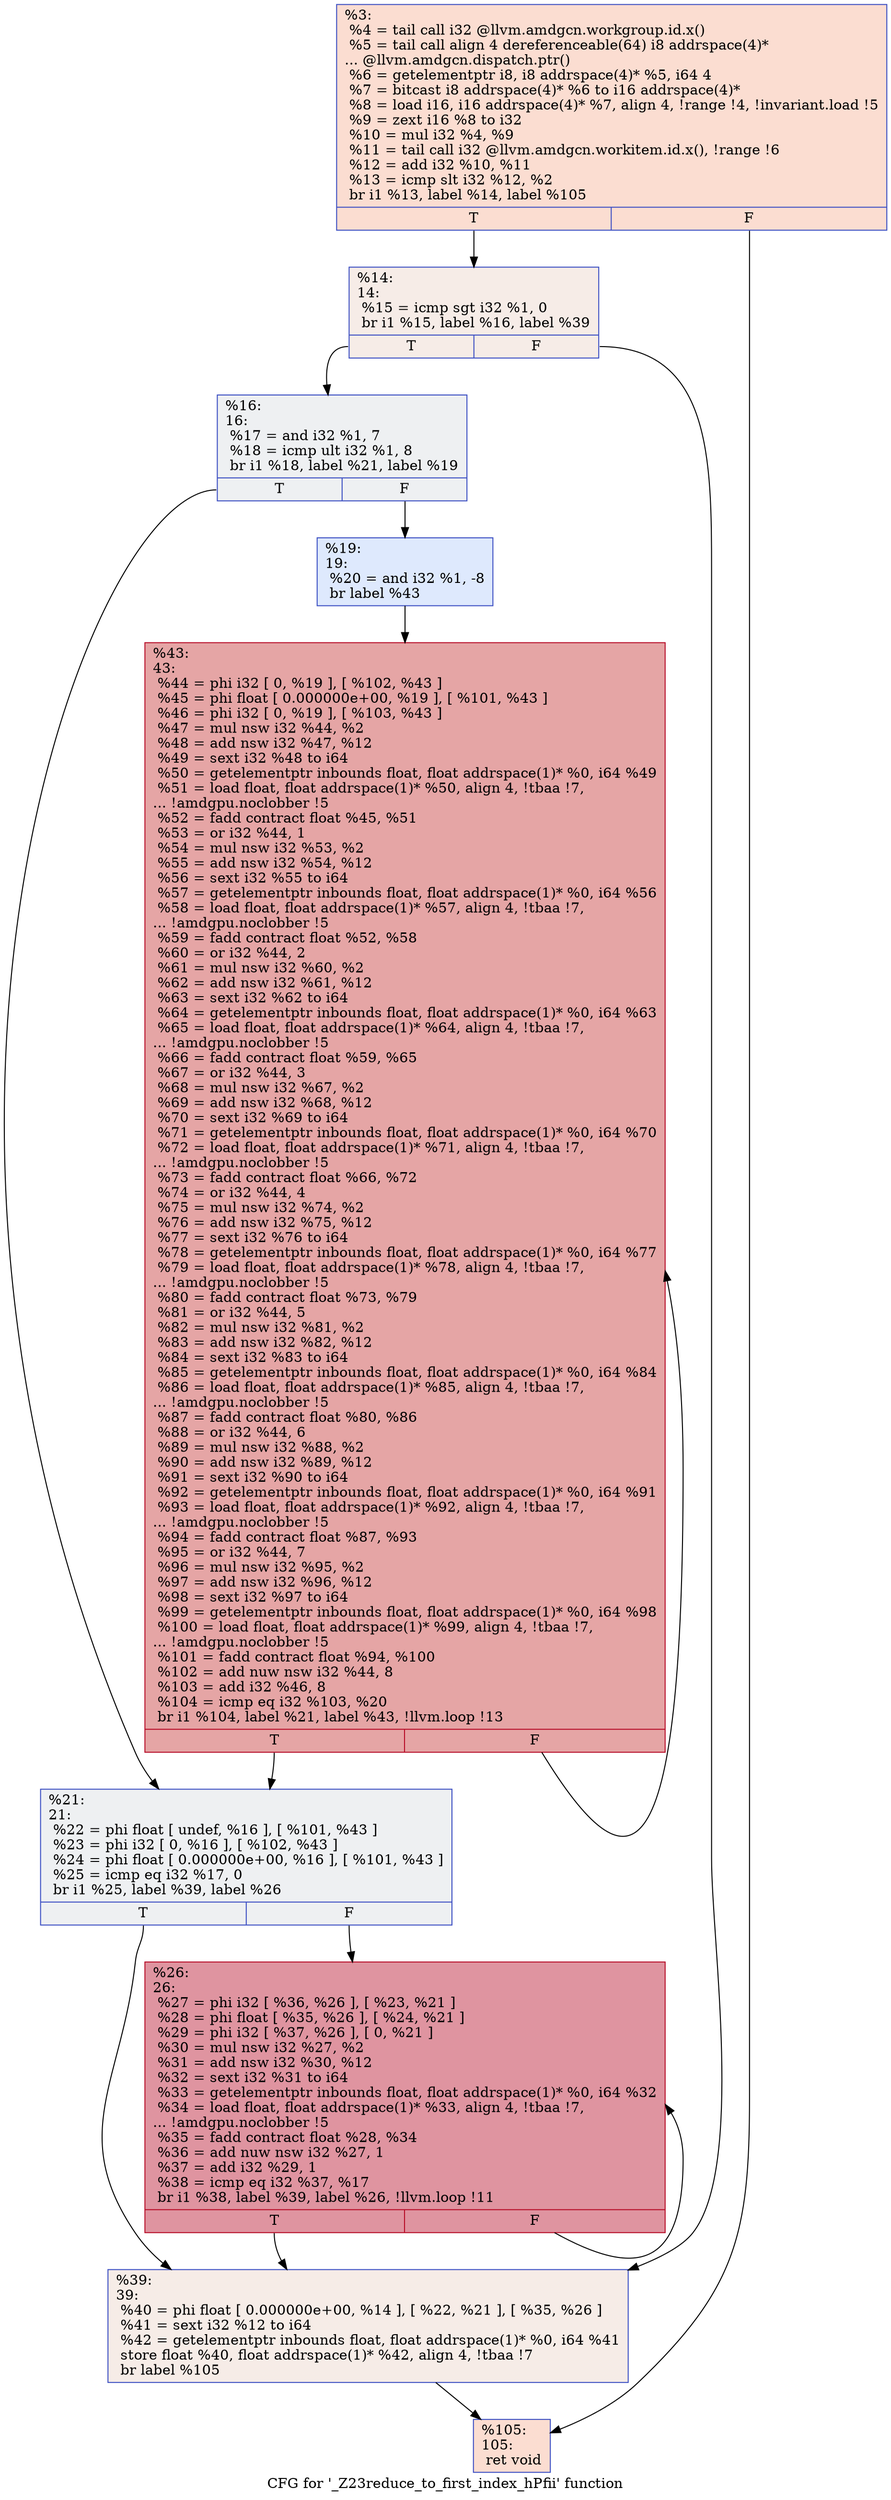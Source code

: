 digraph "CFG for '_Z23reduce_to_first_index_hPfii' function" {
	label="CFG for '_Z23reduce_to_first_index_hPfii' function";

	Node0x5f60f60 [shape=record,color="#3d50c3ff", style=filled, fillcolor="#f7b39670",label="{%3:\l  %4 = tail call i32 @llvm.amdgcn.workgroup.id.x()\l  %5 = tail call align 4 dereferenceable(64) i8 addrspace(4)*\l... @llvm.amdgcn.dispatch.ptr()\l  %6 = getelementptr i8, i8 addrspace(4)* %5, i64 4\l  %7 = bitcast i8 addrspace(4)* %6 to i16 addrspace(4)*\l  %8 = load i16, i16 addrspace(4)* %7, align 4, !range !4, !invariant.load !5\l  %9 = zext i16 %8 to i32\l  %10 = mul i32 %4, %9\l  %11 = tail call i32 @llvm.amdgcn.workitem.id.x(), !range !6\l  %12 = add i32 %10, %11\l  %13 = icmp slt i32 %12, %2\l  br i1 %13, label %14, label %105\l|{<s0>T|<s1>F}}"];
	Node0x5f60f60:s0 -> Node0x5f62e30;
	Node0x5f60f60:s1 -> Node0x5f62ec0;
	Node0x5f62e30 [shape=record,color="#3d50c3ff", style=filled, fillcolor="#ead5c970",label="{%14:\l14:                                               \l  %15 = icmp sgt i32 %1, 0\l  br i1 %15, label %16, label %39\l|{<s0>T|<s1>F}}"];
	Node0x5f62e30:s0 -> Node0x5f63090;
	Node0x5f62e30:s1 -> Node0x5f630e0;
	Node0x5f63090 [shape=record,color="#3d50c3ff", style=filled, fillcolor="#d9dce170",label="{%16:\l16:                                               \l  %17 = and i32 %1, 7\l  %18 = icmp ult i32 %1, 8\l  br i1 %18, label %21, label %19\l|{<s0>T|<s1>F}}"];
	Node0x5f63090:s0 -> Node0x5f63450;
	Node0x5f63090:s1 -> Node0x5f634a0;
	Node0x5f634a0 [shape=record,color="#3d50c3ff", style=filled, fillcolor="#b5cdfa70",label="{%19:\l19:                                               \l  %20 = and i32 %1, -8\l  br label %43\l}"];
	Node0x5f634a0 -> Node0x5f63670;
	Node0x5f63450 [shape=record,color="#3d50c3ff", style=filled, fillcolor="#d9dce170",label="{%21:\l21:                                               \l  %22 = phi float [ undef, %16 ], [ %101, %43 ]\l  %23 = phi i32 [ 0, %16 ], [ %102, %43 ]\l  %24 = phi float [ 0.000000e+00, %16 ], [ %101, %43 ]\l  %25 = icmp eq i32 %17, 0\l  br i1 %25, label %39, label %26\l|{<s0>T|<s1>F}}"];
	Node0x5f63450:s0 -> Node0x5f630e0;
	Node0x5f63450:s1 -> Node0x5f648e0;
	Node0x5f648e0 [shape=record,color="#b70d28ff", style=filled, fillcolor="#b70d2870",label="{%26:\l26:                                               \l  %27 = phi i32 [ %36, %26 ], [ %23, %21 ]\l  %28 = phi float [ %35, %26 ], [ %24, %21 ]\l  %29 = phi i32 [ %37, %26 ], [ 0, %21 ]\l  %30 = mul nsw i32 %27, %2\l  %31 = add nsw i32 %30, %12\l  %32 = sext i32 %31 to i64\l  %33 = getelementptr inbounds float, float addrspace(1)* %0, i64 %32\l  %34 = load float, float addrspace(1)* %33, align 4, !tbaa !7,\l... !amdgpu.noclobber !5\l  %35 = fadd contract float %28, %34\l  %36 = add nuw nsw i32 %27, 1\l  %37 = add i32 %29, 1\l  %38 = icmp eq i32 %37, %17\l  br i1 %38, label %39, label %26, !llvm.loop !11\l|{<s0>T|<s1>F}}"];
	Node0x5f648e0:s0 -> Node0x5f630e0;
	Node0x5f648e0:s1 -> Node0x5f648e0;
	Node0x5f630e0 [shape=record,color="#3d50c3ff", style=filled, fillcolor="#ead5c970",label="{%39:\l39:                                               \l  %40 = phi float [ 0.000000e+00, %14 ], [ %22, %21 ], [ %35, %26 ]\l  %41 = sext i32 %12 to i64\l  %42 = getelementptr inbounds float, float addrspace(1)* %0, i64 %41\l  store float %40, float addrspace(1)* %42, align 4, !tbaa !7\l  br label %105\l}"];
	Node0x5f630e0 -> Node0x5f62ec0;
	Node0x5f63670 [shape=record,color="#b70d28ff", style=filled, fillcolor="#c5333470",label="{%43:\l43:                                               \l  %44 = phi i32 [ 0, %19 ], [ %102, %43 ]\l  %45 = phi float [ 0.000000e+00, %19 ], [ %101, %43 ]\l  %46 = phi i32 [ 0, %19 ], [ %103, %43 ]\l  %47 = mul nsw i32 %44, %2\l  %48 = add nsw i32 %47, %12\l  %49 = sext i32 %48 to i64\l  %50 = getelementptr inbounds float, float addrspace(1)* %0, i64 %49\l  %51 = load float, float addrspace(1)* %50, align 4, !tbaa !7,\l... !amdgpu.noclobber !5\l  %52 = fadd contract float %45, %51\l  %53 = or i32 %44, 1\l  %54 = mul nsw i32 %53, %2\l  %55 = add nsw i32 %54, %12\l  %56 = sext i32 %55 to i64\l  %57 = getelementptr inbounds float, float addrspace(1)* %0, i64 %56\l  %58 = load float, float addrspace(1)* %57, align 4, !tbaa !7,\l... !amdgpu.noclobber !5\l  %59 = fadd contract float %52, %58\l  %60 = or i32 %44, 2\l  %61 = mul nsw i32 %60, %2\l  %62 = add nsw i32 %61, %12\l  %63 = sext i32 %62 to i64\l  %64 = getelementptr inbounds float, float addrspace(1)* %0, i64 %63\l  %65 = load float, float addrspace(1)* %64, align 4, !tbaa !7,\l... !amdgpu.noclobber !5\l  %66 = fadd contract float %59, %65\l  %67 = or i32 %44, 3\l  %68 = mul nsw i32 %67, %2\l  %69 = add nsw i32 %68, %12\l  %70 = sext i32 %69 to i64\l  %71 = getelementptr inbounds float, float addrspace(1)* %0, i64 %70\l  %72 = load float, float addrspace(1)* %71, align 4, !tbaa !7,\l... !amdgpu.noclobber !5\l  %73 = fadd contract float %66, %72\l  %74 = or i32 %44, 4\l  %75 = mul nsw i32 %74, %2\l  %76 = add nsw i32 %75, %12\l  %77 = sext i32 %76 to i64\l  %78 = getelementptr inbounds float, float addrspace(1)* %0, i64 %77\l  %79 = load float, float addrspace(1)* %78, align 4, !tbaa !7,\l... !amdgpu.noclobber !5\l  %80 = fadd contract float %73, %79\l  %81 = or i32 %44, 5\l  %82 = mul nsw i32 %81, %2\l  %83 = add nsw i32 %82, %12\l  %84 = sext i32 %83 to i64\l  %85 = getelementptr inbounds float, float addrspace(1)* %0, i64 %84\l  %86 = load float, float addrspace(1)* %85, align 4, !tbaa !7,\l... !amdgpu.noclobber !5\l  %87 = fadd contract float %80, %86\l  %88 = or i32 %44, 6\l  %89 = mul nsw i32 %88, %2\l  %90 = add nsw i32 %89, %12\l  %91 = sext i32 %90 to i64\l  %92 = getelementptr inbounds float, float addrspace(1)* %0, i64 %91\l  %93 = load float, float addrspace(1)* %92, align 4, !tbaa !7,\l... !amdgpu.noclobber !5\l  %94 = fadd contract float %87, %93\l  %95 = or i32 %44, 7\l  %96 = mul nsw i32 %95, %2\l  %97 = add nsw i32 %96, %12\l  %98 = sext i32 %97 to i64\l  %99 = getelementptr inbounds float, float addrspace(1)* %0, i64 %98\l  %100 = load float, float addrspace(1)* %99, align 4, !tbaa !7,\l... !amdgpu.noclobber !5\l  %101 = fadd contract float %94, %100\l  %102 = add nuw nsw i32 %44, 8\l  %103 = add i32 %46, 8\l  %104 = icmp eq i32 %103, %20\l  br i1 %104, label %21, label %43, !llvm.loop !13\l|{<s0>T|<s1>F}}"];
	Node0x5f63670:s0 -> Node0x5f63450;
	Node0x5f63670:s1 -> Node0x5f63670;
	Node0x5f62ec0 [shape=record,color="#3d50c3ff", style=filled, fillcolor="#f7b39670",label="{%105:\l105:                                              \l  ret void\l}"];
}

